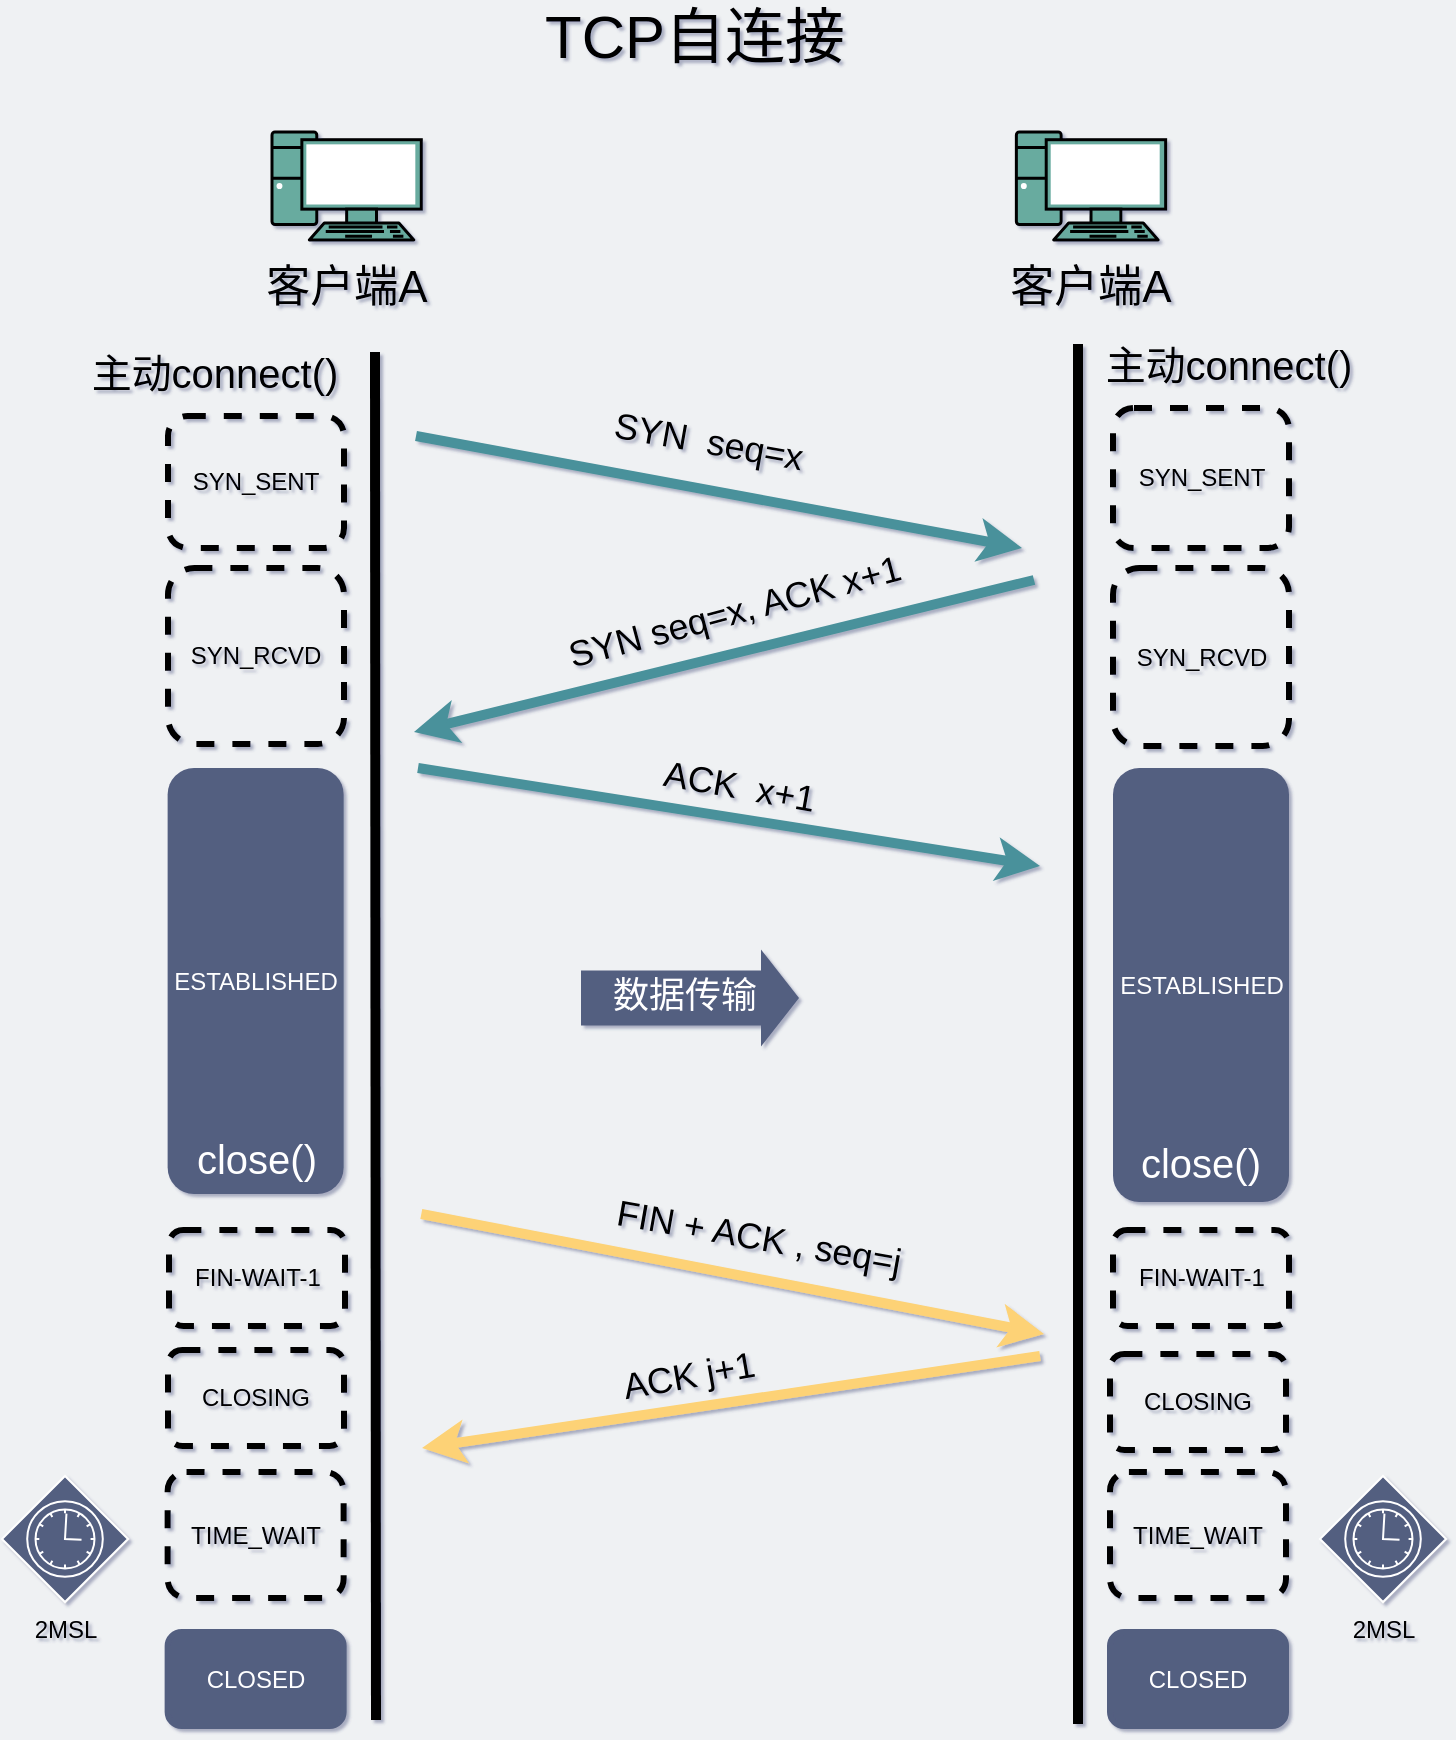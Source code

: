 <mxfile version="14.9.5" type="github">
  <diagram id="3228e29e-7158-1315-38df-8450db1d8a1d" name="Page-1">
    <mxGraphModel dx="541" dy="112" grid="0" gridSize="10" guides="1" tooltips="1" connect="1" arrows="1" fold="1" page="1" pageScale="1" pageWidth="750" pageHeight="930" background="#EFF1F3" math="0" shadow="1">
      <root>
        <mxCell id="0" />
        <mxCell id="1" parent="0" />
        <mxCell id="_KJd5dzx4qh3lxpyMWcO-2" value="" style="fontColor=#0066CC;verticalAlign=top;verticalLabelPosition=bottom;labelPosition=center;align=center;html=1;outlineConnect=0;gradientColor=none;gradientDirection=north;strokeWidth=2;shape=mxgraph.networks.pc;fillColor=#67AB9F;fontSize=30;" parent="1" vertex="1">
          <mxGeometry x="149" y="92" width="74.65" height="54" as="geometry" />
        </mxCell>
        <mxCell id="T-5VQnCJckOgUX1Wp16H-28" value="客户端A" style="text;html=1;strokeColor=none;fillColor=none;align=center;verticalAlign=middle;whiteSpace=wrap;rounded=0;fontSize=22;" parent="1" vertex="1">
          <mxGeometry x="96.82" y="160" width="179" height="20" as="geometry" />
        </mxCell>
        <mxCell id="aH1-eks404bDhsACtXEq-4" value="&lt;font style=&quot;font-size: 30px&quot;&gt;TCP自连接&lt;/font&gt;" style="text;html=1;strokeColor=none;fillColor=none;align=center;verticalAlign=middle;whiteSpace=wrap;rounded=0;" parent="1" vertex="1">
          <mxGeometry x="163" y="30" width="395" height="28" as="geometry" />
        </mxCell>
        <mxCell id="aH1-eks404bDhsACtXEq-7" value="" style="endArrow=none;html=1;strokeWidth=5;" parent="1" edge="1">
          <mxGeometry width="50" height="50" relative="1" as="geometry">
            <mxPoint x="201" y="886" as="sourcePoint" />
            <mxPoint x="200.5" y="202" as="targetPoint" />
          </mxGeometry>
        </mxCell>
        <mxCell id="aH1-eks404bDhsACtXEq-10" value="" style="endArrow=classic;html=1;strokeWidth=5;fontSize=20;strokeColor=#4A919B;" parent="1" edge="1">
          <mxGeometry width="50" height="50" relative="1" as="geometry">
            <mxPoint x="221" y="244" as="sourcePoint" />
            <mxPoint x="524" y="300" as="targetPoint" />
          </mxGeometry>
        </mxCell>
        <mxCell id="aH1-eks404bDhsACtXEq-11" value="&lt;font style=&quot;font-size: 18px&quot;&gt;SYN&amp;nbsp; seq=x&lt;/font&gt;" style="text;html=1;strokeColor=none;fillColor=none;align=center;verticalAlign=middle;whiteSpace=wrap;rounded=0;fontSize=12;rotation=10;" parent="1" vertex="1">
          <mxGeometry x="297" y="236" width="141" height="21" as="geometry" />
        </mxCell>
        <mxCell id="aH1-eks404bDhsACtXEq-14" value="主动connect()" style="text;html=1;strokeColor=none;fillColor=none;align=center;verticalAlign=middle;whiteSpace=wrap;rounded=0;fontSize=20;" parent="1" vertex="1">
          <mxGeometry x="55" y="202" width="130.5" height="20" as="geometry" />
        </mxCell>
        <mxCell id="aH1-eks404bDhsACtXEq-16" value="SYN_SENT" style="rounded=1;whiteSpace=wrap;html=1;strokeColor=#000000;fillColor=none;dashed=1;strokeWidth=3;" parent="1" vertex="1">
          <mxGeometry x="97" y="234" width="88" height="66" as="geometry" />
        </mxCell>
        <mxCell id="aH1-eks404bDhsACtXEq-21" value="ESTABLISHED" style="rounded=1;whiteSpace=wrap;html=1;dashed=1;strokeWidth=3;fillColor=#535E80;strokeColor=none;fontColor=#FFFFFF;" parent="1" vertex="1">
          <mxGeometry x="96.82" y="410" width="88" height="213" as="geometry" />
        </mxCell>
        <mxCell id="YXoqQ_mGJv7HDvLP6CB5-1" value="" style="endArrow=none;html=1;strokeWidth=5;" parent="1" edge="1">
          <mxGeometry width="50" height="50" relative="1" as="geometry">
            <mxPoint x="552" y="888" as="sourcePoint" />
            <mxPoint x="552.0" y="198" as="targetPoint" />
          </mxGeometry>
        </mxCell>
        <mxCell id="05iy7tbYXC9IImr42Gc7-5" value="SYN_SENT" style="rounded=1;whiteSpace=wrap;html=1;strokeColor=#000000;fillColor=none;dashed=1;strokeWidth=3;" parent="1" vertex="1">
          <mxGeometry x="569.5" y="230" width="88" height="70" as="geometry" />
        </mxCell>
        <mxCell id="05iy7tbYXC9IImr42Gc7-6" value="主动connect()" style="text;html=1;strokeColor=none;fillColor=none;align=center;verticalAlign=middle;whiteSpace=wrap;rounded=0;fontSize=20;" parent="1" vertex="1">
          <mxGeometry x="562" y="198" width="130.5" height="20" as="geometry" />
        </mxCell>
        <mxCell id="05iy7tbYXC9IImr42Gc7-8" value="SYN_RCVD" style="rounded=1;whiteSpace=wrap;html=1;strokeColor=#000000;fillColor=none;dashed=1;strokeWidth=3;" parent="1" vertex="1">
          <mxGeometry x="97" y="310" width="88" height="88" as="geometry" />
        </mxCell>
        <mxCell id="05iy7tbYXC9IImr42Gc7-9" value="SYN_RCVD" style="rounded=1;whiteSpace=wrap;html=1;strokeColor=#000000;fillColor=none;dashed=1;strokeWidth=3;" parent="1" vertex="1">
          <mxGeometry x="569.5" y="310" width="88" height="89" as="geometry" />
        </mxCell>
        <mxCell id="05iy7tbYXC9IImr42Gc7-10" value="" style="endArrow=classic;html=1;strokeWidth=5;fontSize=20;fontColor=#4A919B;strokeColor=#4A919B;" parent="1" edge="1">
          <mxGeometry width="50" height="50" relative="1" as="geometry">
            <mxPoint x="222" y="410" as="sourcePoint" />
            <mxPoint x="533" y="459" as="targetPoint" />
          </mxGeometry>
        </mxCell>
        <mxCell id="05iy7tbYXC9IImr42Gc7-11" value="&lt;font style=&quot;font-size: 18px&quot;&gt;FIN + ACK , seq=j&lt;/font&gt;" style="text;html=1;strokeColor=none;fillColor=none;align=center;verticalAlign=middle;whiteSpace=wrap;rounded=0;fontSize=12;rotation=10;" parent="1" vertex="1">
          <mxGeometry x="306.41" y="632.75" width="173" height="25" as="geometry" />
        </mxCell>
        <mxCell id="05iy7tbYXC9IImr42Gc7-12" value="" style="endArrow=classic;html=1;strokeWidth=5;fontSize=20;strokeColor=#4A919B;" parent="1" edge="1">
          <mxGeometry width="50" height="50" relative="1" as="geometry">
            <mxPoint x="530" y="316" as="sourcePoint" />
            <mxPoint x="220" y="392" as="targetPoint" />
          </mxGeometry>
        </mxCell>
        <mxCell id="05iy7tbYXC9IImr42Gc7-13" value="&lt;font style=&quot;font-size: 18px&quot;&gt;SYN seq=x, ACK x+1&lt;/font&gt;" style="text;html=1;strokeColor=none;fillColor=none;align=center;verticalAlign=middle;whiteSpace=wrap;rounded=0;fontSize=12;rotation=-15;" parent="1" vertex="1">
          <mxGeometry x="283" y="316" width="195" height="32" as="geometry" />
        </mxCell>
        <mxCell id="05iy7tbYXC9IImr42Gc7-14" value="ESTABLISHED" style="rounded=1;whiteSpace=wrap;html=1;dashed=1;strokeWidth=3;fillColor=#535E80;strokeColor=none;fontColor=#FFFFFF;" parent="1" vertex="1">
          <mxGeometry x="569.5" y="410" width="88" height="217" as="geometry" />
        </mxCell>
        <mxCell id="kSryf4xxs6z4oqLGUq_P-1" value="" style="fontColor=#0066CC;verticalAlign=top;verticalLabelPosition=bottom;labelPosition=center;align=center;html=1;outlineConnect=0;gradientColor=none;gradientDirection=north;strokeWidth=2;shape=mxgraph.networks.pc;fillColor=#67AB9F;fontSize=30;" parent="1" vertex="1">
          <mxGeometry x="521.18" y="92" width="74.65" height="54" as="geometry" />
        </mxCell>
        <mxCell id="kSryf4xxs6z4oqLGUq_P-2" value="客户端A" style="text;html=1;strokeColor=none;fillColor=none;align=center;verticalAlign=middle;whiteSpace=wrap;rounded=0;fontSize=22;" parent="1" vertex="1">
          <mxGeometry x="469" y="160" width="179" height="20" as="geometry" />
        </mxCell>
        <mxCell id="vr_TXYu6NAvj7ptn52GS-1" value="close()" style="text;html=1;strokeColor=none;fillColor=none;align=center;verticalAlign=middle;whiteSpace=wrap;rounded=0;fontSize=20;fontColor=#FFFFFF;" vertex="1" parent="1">
          <mxGeometry x="102.75" y="595" width="76.5" height="20" as="geometry" />
        </mxCell>
        <mxCell id="vr_TXYu6NAvj7ptn52GS-8" value="" style="shape=flexArrow;endArrow=none;html=1;fontColor=#FFFFFF;gradientColor=none;endWidth=24.382;endSize=9.583;width=27.5;startArrow=block;endFill=0;strokeColor=none;fillColor=#535E80;" edge="1" parent="1">
          <mxGeometry width="50" height="50" relative="1" as="geometry">
            <mxPoint x="413" y="525" as="sourcePoint" />
            <mxPoint x="303" y="525" as="targetPoint" />
          </mxGeometry>
        </mxCell>
        <mxCell id="vr_TXYu6NAvj7ptn52GS-23" value="TIME_WAIT" style="rounded=1;whiteSpace=wrap;html=1;strokeColor=#000000;fillColor=none;dashed=1;strokeWidth=3;" vertex="1" parent="1">
          <mxGeometry x="96.82" y="762" width="88" height="63" as="geometry" />
        </mxCell>
        <mxCell id="vr_TXYu6NAvj7ptn52GS-24" value="&lt;font color=&quot;#ffffff&quot;&gt;CLOSED&lt;/font&gt;" style="rounded=1;whiteSpace=wrap;html=1;strokeWidth=3;strokeColor=#535E80;fillColor=#535E80;" vertex="1" parent="1">
          <mxGeometry x="96.82" y="842" width="88" height="47" as="geometry" />
        </mxCell>
        <mxCell id="vr_TXYu6NAvj7ptn52GS-26" value="" style="points=[[0.25,0.25,0],[0.5,0,0],[0.75,0.25,0],[1,0.5,0],[0.75,0.75,0],[0.5,1,0],[0.25,0.75,0],[0,0.5,0]];shape=mxgraph.bpmn.gateway2;html=1;verticalLabelPosition=bottom;labelBackgroundColor=#ffffff;verticalAlign=top;align=center;perimeter=rhombusPerimeter;outlineConnect=0;outline=standard;symbol=timer;fillColor=#535E80;strokeColor=#FFFFFF;" vertex="1" parent="1">
          <mxGeometry x="14" y="764" width="63" height="63" as="geometry" />
        </mxCell>
        <mxCell id="vr_TXYu6NAvj7ptn52GS-27" value="2MSL" style="text;html=1;strokeColor=none;fillColor=none;align=center;verticalAlign=middle;whiteSpace=wrap;rounded=0;" vertex="1" parent="1">
          <mxGeometry x="25.5" y="831" width="40" height="20" as="geometry" />
        </mxCell>
        <mxCell id="vr_TXYu6NAvj7ptn52GS-28" value="&lt;font style=&quot;font-size: 18px&quot;&gt;数据传输&lt;/font&gt;" style="text;html=1;strokeColor=none;fillColor=none;align=center;verticalAlign=middle;whiteSpace=wrap;rounded=0;rotation=0;fontColor=#FFFFFF;" vertex="1" parent="1">
          <mxGeometry x="316" y="514" width="79" height="20" as="geometry" />
        </mxCell>
        <mxCell id="vr_TXYu6NAvj7ptn52GS-29" value="FIN-WAIT-1" style="rounded=1;whiteSpace=wrap;html=1;strokeColor=#000000;fillColor=none;dashed=1;strokeWidth=3;" vertex="1" parent="1">
          <mxGeometry x="569.5" y="641" width="88" height="48" as="geometry" />
        </mxCell>
        <mxCell id="vr_TXYu6NAvj7ptn52GS-30" value="" style="endArrow=classic;html=1;strokeWidth=5;fontSize=20;fontColor=#FDD276;strokeColor=#FDD276;" edge="1" parent="1">
          <mxGeometry width="50" height="50" relative="1" as="geometry">
            <mxPoint x="223.65" y="633" as="sourcePoint" />
            <mxPoint x="535" y="693" as="targetPoint" />
          </mxGeometry>
        </mxCell>
        <mxCell id="vr_TXYu6NAvj7ptn52GS-31" value="close()" style="text;html=1;strokeColor=none;fillColor=none;align=center;verticalAlign=middle;whiteSpace=wrap;rounded=0;fontSize=20;fontColor=#FFFFFF;" vertex="1" parent="1">
          <mxGeometry x="575.25" y="597" width="76.5" height="20" as="geometry" />
        </mxCell>
        <mxCell id="vr_TXYu6NAvj7ptn52GS-32" value="FIN-WAIT-1" style="rounded=1;whiteSpace=wrap;html=1;strokeColor=#000000;fillColor=none;dashed=1;strokeWidth=3;" vertex="1" parent="1">
          <mxGeometry x="97.5" y="641" width="88" height="48" as="geometry" />
        </mxCell>
        <mxCell id="vr_TXYu6NAvj7ptn52GS-33" value="CLOSING" style="rounded=1;whiteSpace=wrap;html=1;strokeColor=#000000;fillColor=none;dashed=1;strokeWidth=3;" vertex="1" parent="1">
          <mxGeometry x="568" y="703" width="88" height="48" as="geometry" />
        </mxCell>
        <mxCell id="vr_TXYu6NAvj7ptn52GS-34" value="CLOSING" style="rounded=1;whiteSpace=wrap;html=1;strokeColor=#000000;fillColor=none;dashed=1;strokeWidth=3;" vertex="1" parent="1">
          <mxGeometry x="97" y="701" width="88" height="48" as="geometry" />
        </mxCell>
        <mxCell id="vr_TXYu6NAvj7ptn52GS-35" value="" style="endArrow=classic;html=1;strokeWidth=5;fontSize=20;strokeColor=#FDD276;" edge="1" parent="1">
          <mxGeometry width="50" height="50" relative="1" as="geometry">
            <mxPoint x="533" y="704" as="sourcePoint" />
            <mxPoint x="224" y="750" as="targetPoint" />
          </mxGeometry>
        </mxCell>
        <mxCell id="vr_TXYu6NAvj7ptn52GS-37" value="TIME_WAIT" style="rounded=1;whiteSpace=wrap;html=1;strokeColor=#000000;fillColor=none;dashed=1;strokeWidth=3;" vertex="1" parent="1">
          <mxGeometry x="568" y="762" width="88" height="63" as="geometry" />
        </mxCell>
        <mxCell id="vr_TXYu6NAvj7ptn52GS-38" value="&lt;font color=&quot;#ffffff&quot;&gt;CLOSED&lt;/font&gt;" style="rounded=1;whiteSpace=wrap;html=1;strokeWidth=3;strokeColor=#535E80;fillColor=#535E80;" vertex="1" parent="1">
          <mxGeometry x="568" y="842" width="88" height="47" as="geometry" />
        </mxCell>
        <mxCell id="vr_TXYu6NAvj7ptn52GS-39" value="" style="points=[[0.25,0.25,0],[0.5,0,0],[0.75,0.25,0],[1,0.5,0],[0.75,0.75,0],[0.5,1,0],[0.25,0.75,0],[0,0.5,0]];shape=mxgraph.bpmn.gateway2;html=1;verticalLabelPosition=bottom;labelBackgroundColor=#ffffff;verticalAlign=top;align=center;perimeter=rhombusPerimeter;outlineConnect=0;outline=standard;symbol=timer;fillColor=#535E80;strokeColor=#FFFFFF;" vertex="1" parent="1">
          <mxGeometry x="673" y="764" width="63" height="63" as="geometry" />
        </mxCell>
        <mxCell id="vr_TXYu6NAvj7ptn52GS-40" value="2MSL" style="text;html=1;strokeColor=none;fillColor=none;align=center;verticalAlign=middle;whiteSpace=wrap;rounded=0;" vertex="1" parent="1">
          <mxGeometry x="684.5" y="831" width="40" height="20" as="geometry" />
        </mxCell>
        <mxCell id="vr_TXYu6NAvj7ptn52GS-41" value="&lt;font style=&quot;font-size: 18px&quot;&gt;ACK j+1&lt;/font&gt;" style="text;html=1;strokeColor=none;fillColor=none;align=center;verticalAlign=middle;whiteSpace=wrap;rounded=0;fontSize=12;rotation=-10;" vertex="1" parent="1">
          <mxGeometry x="287" y="703" width="141" height="21" as="geometry" />
        </mxCell>
        <mxCell id="vr_TXYu6NAvj7ptn52GS-46" value="&lt;font style=&quot;font-size: 18px&quot;&gt;&amp;nbsp;ACK&amp;nbsp; x+1&lt;/font&gt;" style="text;html=1;strokeColor=none;fillColor=none;align=center;verticalAlign=middle;whiteSpace=wrap;rounded=0;fontSize=12;rotation=10;" vertex="1" parent="1">
          <mxGeometry x="310" y="408" width="141" height="21" as="geometry" />
        </mxCell>
      </root>
    </mxGraphModel>
  </diagram>
</mxfile>
